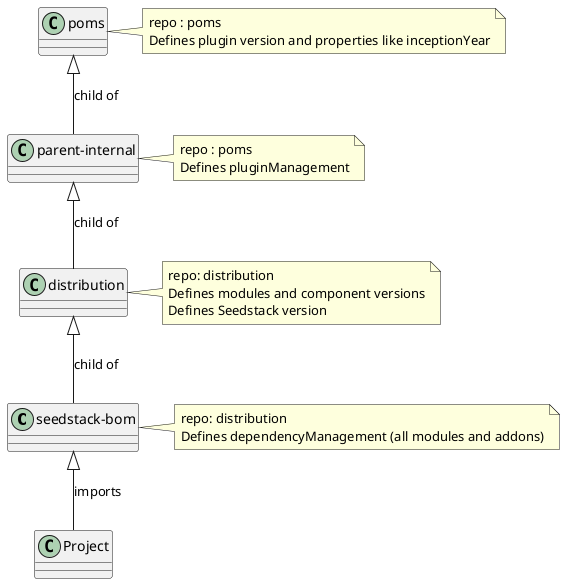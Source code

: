 @startuml
class "seedstack-bom" as seedstackbom
note right of seedstackbom
  repo: distribution
  Defines dependencyManagement (all modules and addons)
end note
class "parent-internal" as parentinternal
note right of parentinternal
  repo : poms
  Defines pluginManagement
end note
class distribution
note right of distribution
  repo: distribution
  Defines modules and component versions
  Defines Seedstack version
end note
class poms
note right of poms
  repo : poms
  Defines plugin version and properties like inceptionYear
end note

poms <|-- parentinternal : child of
parentinternal <|-- distribution  : child of
distribution <|-- seedstackbom : child of
seedstackbom <|-- Project : imports
@enduml

